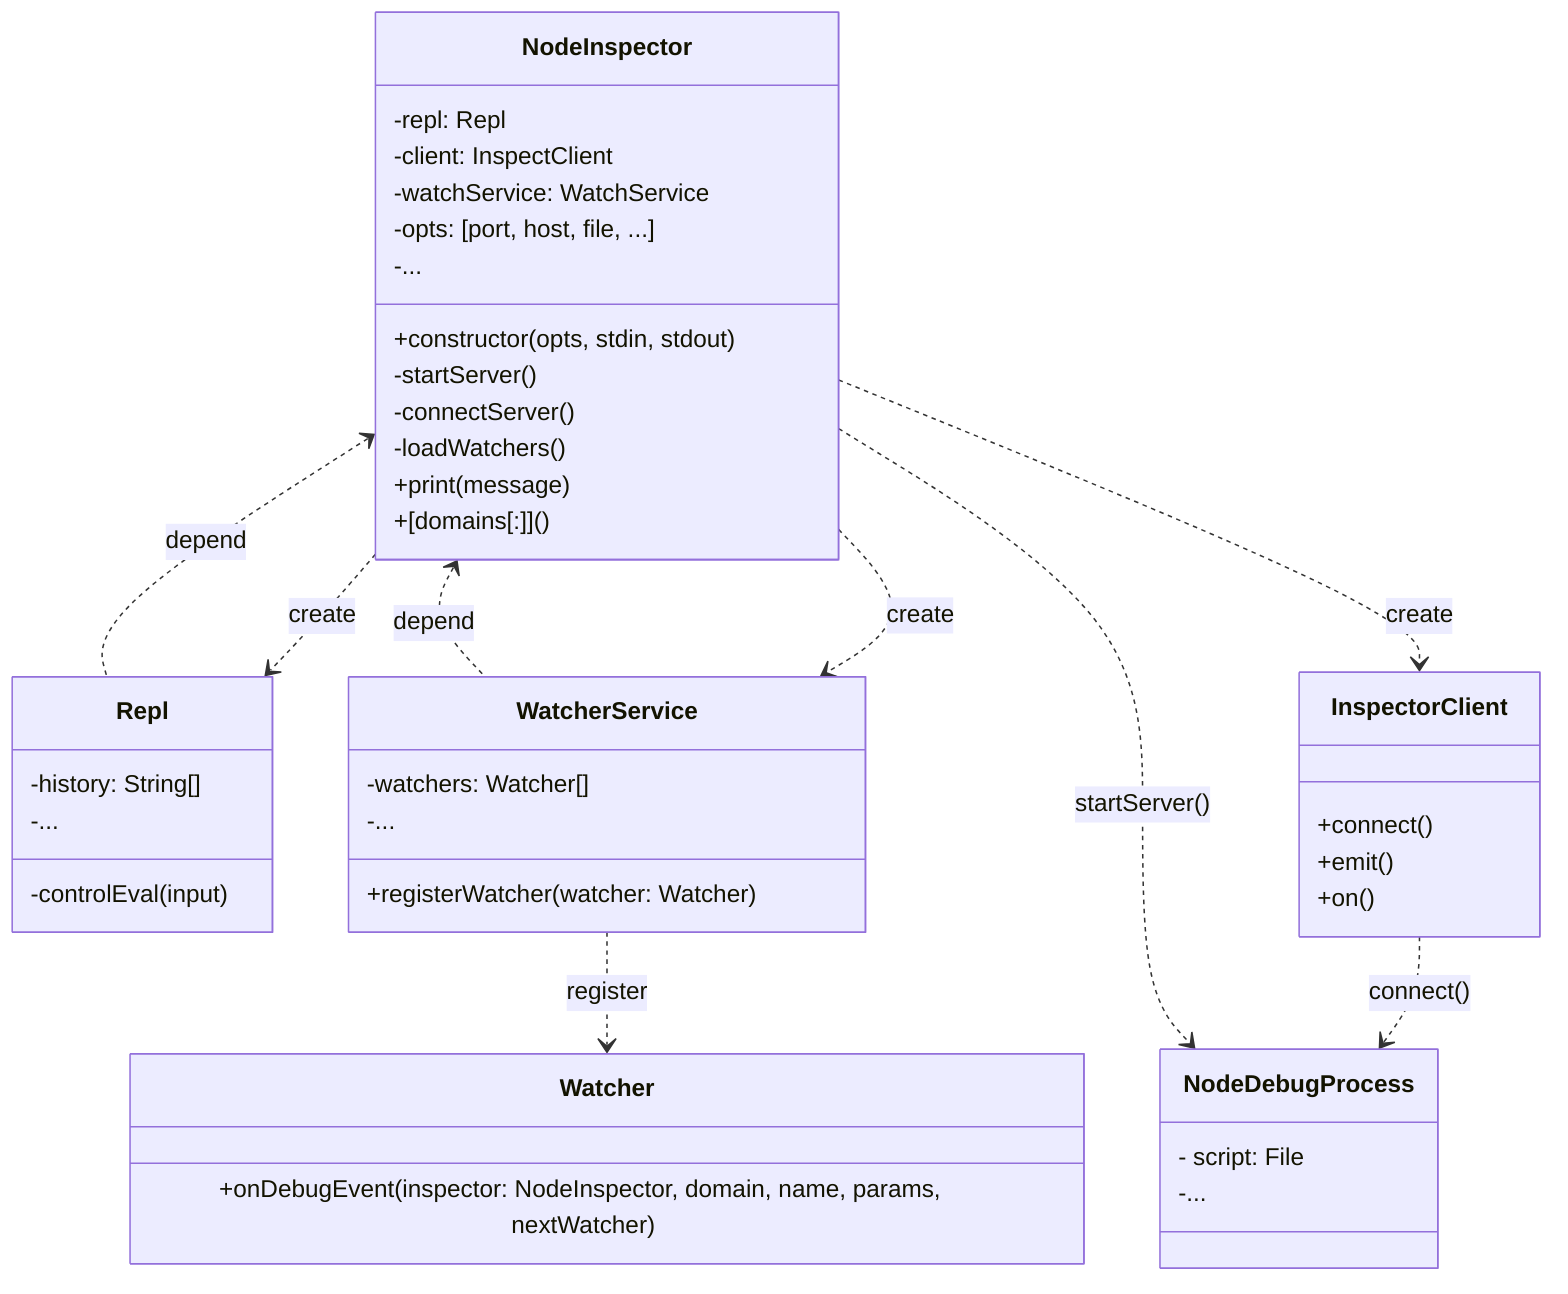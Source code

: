 classDiagram
		NodeInspector <.. Repl: depend
	  NodeInspector ..> Repl: create
		NodeInspector <.. WatcherService: depend
	  NodeInspector ..> WatcherService: create
	  NodeInspector ..> InspectorClient: create
	  NodeInspector ..> NodeDebugProcess: startServer()
	  InspectorClient ..> NodeDebugProcess: connect()
	  WatcherService ..> Watcher: register

	  class NodeDebugProcess{
	  	- script: File
    -...
	  }

		class NodeInspector{
				-repl: Repl
				-client: InspectClient
		-watchService: WatchService
		-opts: [port, host, file, ...]
  -...
		+constructor(opts, stdin, stdout)
		-startServer()
		-connectServer()
				-loadWatchers()
		+print(message)
		+[domains[:]]()
		}

	  class Repl {
    -history: String[]
    -...
		  -controlEval(input)
	  }

		class InspectorClient{
				+connect()
				+emit()
				+on()
		}

		class WatcherService{
				-watchers: Watcher[]
    -...
				+registerWatcher(watcher: Watcher)
		}

		class Watcher{
				+onDebugEvent(inspector: NodeInspector, domain, name, params, nextWatcher)		  
		}